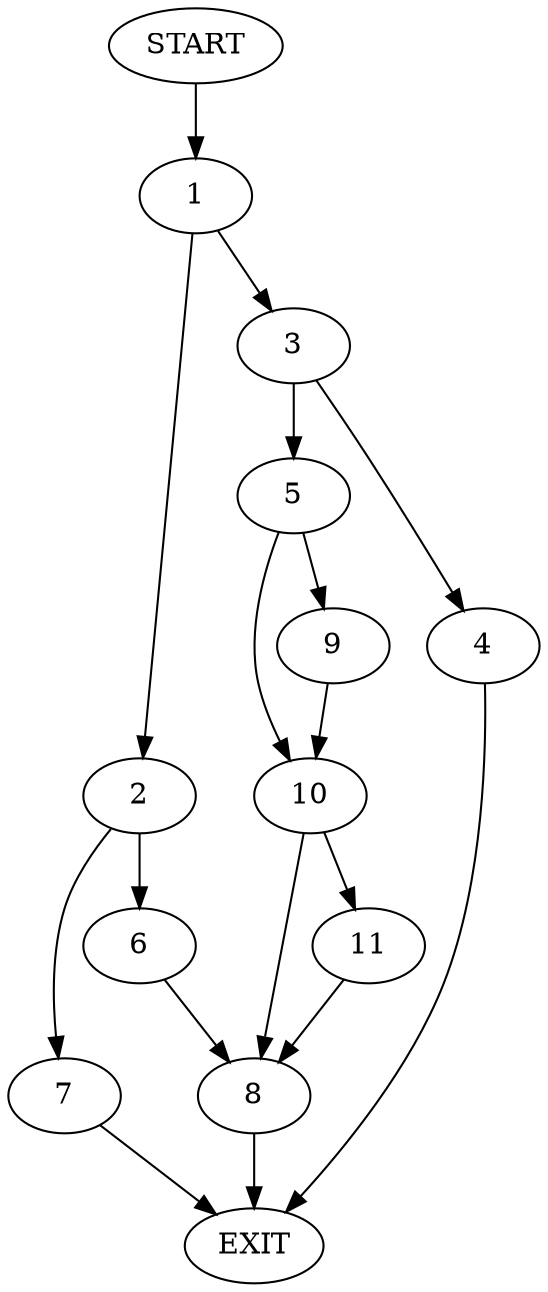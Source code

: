 digraph {
0 [label="START"]
12 [label="EXIT"]
0 -> 1
1 -> 2
1 -> 3
3 -> 4
3 -> 5
2 -> 6
2 -> 7
6 -> 8
7 -> 12
8 -> 12
5 -> 9
5 -> 10
4 -> 12
9 -> 10
10 -> 11
10 -> 8
11 -> 8
}
